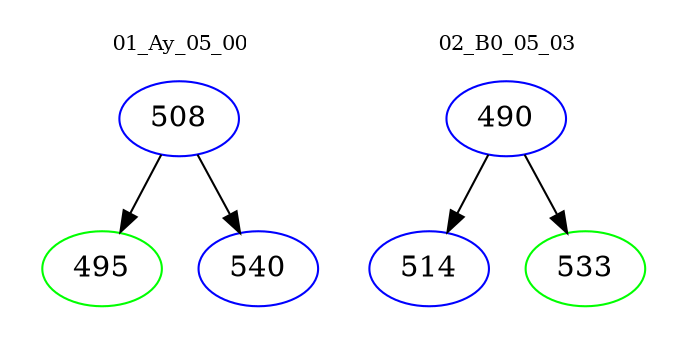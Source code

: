 digraph{
subgraph cluster_0 {
color = white
label = "01_Ay_05_00";
fontsize=10;
T0_508 [label="508", color="blue"]
T0_508 -> T0_495 [color="black"]
T0_495 [label="495", color="green"]
T0_508 -> T0_540 [color="black"]
T0_540 [label="540", color="blue"]
}
subgraph cluster_1 {
color = white
label = "02_B0_05_03";
fontsize=10;
T1_490 [label="490", color="blue"]
T1_490 -> T1_514 [color="black"]
T1_514 [label="514", color="blue"]
T1_490 -> T1_533 [color="black"]
T1_533 [label="533", color="green"]
}
}
